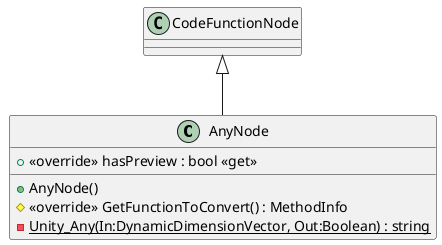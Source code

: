 @startuml
class AnyNode {
    + AnyNode()
    + <<override>> hasPreview : bool <<get>>
    # <<override>> GetFunctionToConvert() : MethodInfo
    {static} - Unity_Any(In:DynamicDimensionVector, Out:Boolean) : string
}
CodeFunctionNode <|-- AnyNode
@enduml
